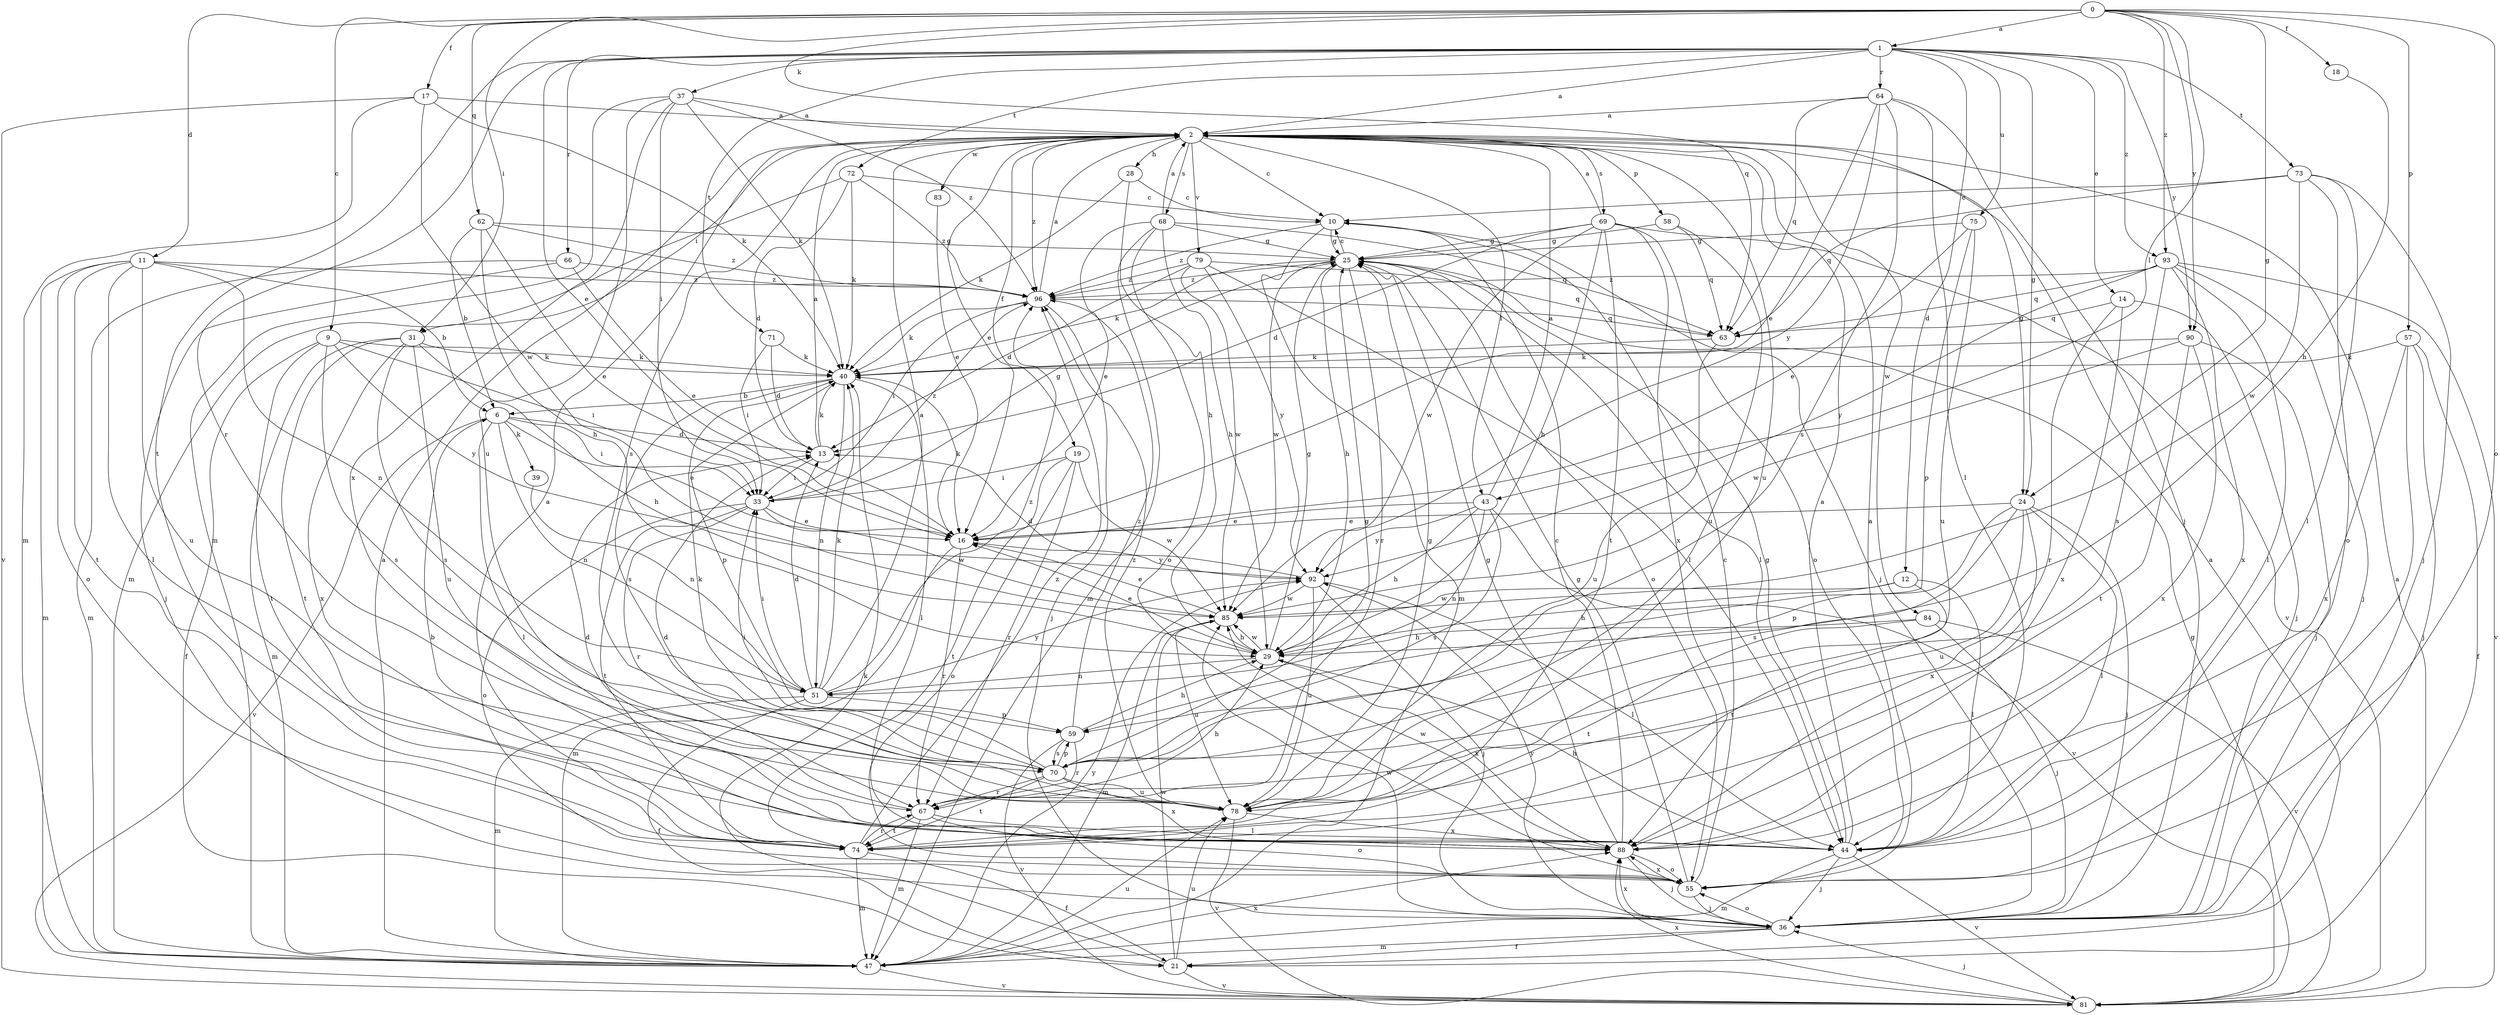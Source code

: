 strict digraph  {
0;
1;
2;
6;
9;
10;
11;
12;
13;
14;
16;
17;
18;
19;
21;
24;
25;
28;
29;
31;
33;
36;
37;
39;
40;
43;
44;
47;
51;
55;
57;
58;
59;
62;
63;
64;
66;
67;
68;
69;
70;
71;
72;
73;
74;
75;
78;
79;
81;
83;
84;
85;
88;
90;
92;
93;
96;
0 -> 1  [label=a];
0 -> 9  [label=c];
0 -> 11  [label=d];
0 -> 17  [label=f];
0 -> 18  [label=f];
0 -> 24  [label=g];
0 -> 31  [label=i];
0 -> 43  [label=l];
0 -> 55  [label=o];
0 -> 57  [label=p];
0 -> 62  [label=q];
0 -> 63  [label=q];
0 -> 90  [label=y];
0 -> 93  [label=z];
1 -> 2  [label=a];
1 -> 12  [label=d];
1 -> 14  [label=e];
1 -> 16  [label=e];
1 -> 24  [label=g];
1 -> 37  [label=k];
1 -> 64  [label=r];
1 -> 66  [label=r];
1 -> 67  [label=r];
1 -> 71  [label=t];
1 -> 72  [label=t];
1 -> 73  [label=t];
1 -> 74  [label=t];
1 -> 75  [label=u];
1 -> 90  [label=y];
1 -> 93  [label=z];
2 -> 10  [label=c];
2 -> 16  [label=e];
2 -> 19  [label=f];
2 -> 24  [label=g];
2 -> 28  [label=h];
2 -> 31  [label=i];
2 -> 43  [label=l];
2 -> 58  [label=p];
2 -> 68  [label=s];
2 -> 69  [label=s];
2 -> 70  [label=s];
2 -> 78  [label=u];
2 -> 79  [label=v];
2 -> 83  [label=w];
2 -> 84  [label=w];
2 -> 96  [label=z];
6 -> 13  [label=d];
6 -> 16  [label=e];
6 -> 33  [label=i];
6 -> 39  [label=k];
6 -> 44  [label=l];
6 -> 51  [label=n];
6 -> 81  [label=v];
9 -> 21  [label=f];
9 -> 33  [label=i];
9 -> 40  [label=k];
9 -> 70  [label=s];
9 -> 74  [label=t];
9 -> 92  [label=y];
10 -> 25  [label=g];
10 -> 36  [label=j];
10 -> 47  [label=m];
10 -> 96  [label=z];
11 -> 6  [label=b];
11 -> 44  [label=l];
11 -> 47  [label=m];
11 -> 51  [label=n];
11 -> 55  [label=o];
11 -> 74  [label=t];
11 -> 78  [label=u];
11 -> 96  [label=z];
12 -> 29  [label=h];
12 -> 44  [label=l];
12 -> 74  [label=t];
12 -> 85  [label=w];
13 -> 2  [label=a];
13 -> 33  [label=i];
13 -> 40  [label=k];
14 -> 36  [label=j];
14 -> 63  [label=q];
14 -> 67  [label=r];
14 -> 88  [label=x];
16 -> 40  [label=k];
16 -> 47  [label=m];
16 -> 67  [label=r];
16 -> 92  [label=y];
17 -> 2  [label=a];
17 -> 40  [label=k];
17 -> 47  [label=m];
17 -> 81  [label=v];
17 -> 85  [label=w];
18 -> 29  [label=h];
19 -> 33  [label=i];
19 -> 55  [label=o];
19 -> 67  [label=r];
19 -> 74  [label=t];
19 -> 85  [label=w];
21 -> 2  [label=a];
21 -> 40  [label=k];
21 -> 78  [label=u];
21 -> 81  [label=v];
21 -> 85  [label=w];
24 -> 16  [label=e];
24 -> 36  [label=j];
24 -> 44  [label=l];
24 -> 59  [label=p];
24 -> 70  [label=s];
24 -> 78  [label=u];
24 -> 88  [label=x];
25 -> 10  [label=c];
25 -> 29  [label=h];
25 -> 40  [label=k];
25 -> 44  [label=l];
25 -> 55  [label=o];
25 -> 67  [label=r];
25 -> 85  [label=w];
25 -> 96  [label=z];
28 -> 10  [label=c];
28 -> 29  [label=h];
28 -> 40  [label=k];
29 -> 16  [label=e];
29 -> 25  [label=g];
29 -> 51  [label=n];
29 -> 85  [label=w];
29 -> 88  [label=x];
31 -> 29  [label=h];
31 -> 40  [label=k];
31 -> 47  [label=m];
31 -> 70  [label=s];
31 -> 74  [label=t];
31 -> 78  [label=u];
31 -> 88  [label=x];
33 -> 16  [label=e];
33 -> 25  [label=g];
33 -> 55  [label=o];
33 -> 67  [label=r];
33 -> 74  [label=t];
33 -> 85  [label=w];
33 -> 96  [label=z];
36 -> 21  [label=f];
36 -> 47  [label=m];
36 -> 55  [label=o];
36 -> 85  [label=w];
36 -> 88  [label=x];
36 -> 92  [label=y];
37 -> 2  [label=a];
37 -> 33  [label=i];
37 -> 40  [label=k];
37 -> 47  [label=m];
37 -> 78  [label=u];
37 -> 88  [label=x];
37 -> 96  [label=z];
39 -> 51  [label=n];
40 -> 6  [label=b];
40 -> 44  [label=l];
40 -> 51  [label=n];
40 -> 59  [label=p];
40 -> 70  [label=s];
43 -> 2  [label=a];
43 -> 16  [label=e];
43 -> 29  [label=h];
43 -> 51  [label=n];
43 -> 70  [label=s];
43 -> 81  [label=v];
43 -> 92  [label=y];
44 -> 2  [label=a];
44 -> 25  [label=g];
44 -> 29  [label=h];
44 -> 36  [label=j];
44 -> 47  [label=m];
44 -> 81  [label=v];
47 -> 2  [label=a];
47 -> 78  [label=u];
47 -> 81  [label=v];
47 -> 88  [label=x];
47 -> 92  [label=y];
51 -> 2  [label=a];
51 -> 13  [label=d];
51 -> 21  [label=f];
51 -> 33  [label=i];
51 -> 40  [label=k];
51 -> 47  [label=m];
51 -> 59  [label=p];
51 -> 92  [label=y];
51 -> 96  [label=z];
55 -> 2  [label=a];
55 -> 10  [label=c];
55 -> 25  [label=g];
55 -> 36  [label=j];
55 -> 88  [label=x];
57 -> 21  [label=f];
57 -> 36  [label=j];
57 -> 40  [label=k];
57 -> 44  [label=l];
57 -> 88  [label=x];
58 -> 25  [label=g];
58 -> 63  [label=q];
58 -> 78  [label=u];
59 -> 29  [label=h];
59 -> 67  [label=r];
59 -> 70  [label=s];
59 -> 81  [label=v];
59 -> 96  [label=z];
62 -> 6  [label=b];
62 -> 16  [label=e];
62 -> 25  [label=g];
62 -> 29  [label=h];
62 -> 96  [label=z];
63 -> 40  [label=k];
63 -> 78  [label=u];
64 -> 2  [label=a];
64 -> 16  [label=e];
64 -> 36  [label=j];
64 -> 44  [label=l];
64 -> 63  [label=q];
64 -> 70  [label=s];
64 -> 92  [label=y];
66 -> 16  [label=e];
66 -> 36  [label=j];
66 -> 47  [label=m];
66 -> 96  [label=z];
67 -> 13  [label=d];
67 -> 29  [label=h];
67 -> 44  [label=l];
67 -> 47  [label=m];
67 -> 55  [label=o];
67 -> 74  [label=t];
68 -> 2  [label=a];
68 -> 16  [label=e];
68 -> 25  [label=g];
68 -> 29  [label=h];
68 -> 47  [label=m];
68 -> 55  [label=o];
68 -> 63  [label=q];
69 -> 2  [label=a];
69 -> 13  [label=d];
69 -> 25  [label=g];
69 -> 29  [label=h];
69 -> 55  [label=o];
69 -> 74  [label=t];
69 -> 81  [label=v];
69 -> 85  [label=w];
69 -> 88  [label=x];
70 -> 25  [label=g];
70 -> 33  [label=i];
70 -> 40  [label=k];
70 -> 59  [label=p];
70 -> 67  [label=r];
70 -> 74  [label=t];
70 -> 78  [label=u];
70 -> 88  [label=x];
71 -> 13  [label=d];
71 -> 33  [label=i];
71 -> 40  [label=k];
72 -> 10  [label=c];
72 -> 13  [label=d];
72 -> 40  [label=k];
72 -> 47  [label=m];
72 -> 96  [label=z];
73 -> 10  [label=c];
73 -> 36  [label=j];
73 -> 44  [label=l];
73 -> 55  [label=o];
73 -> 63  [label=q];
73 -> 85  [label=w];
74 -> 2  [label=a];
74 -> 21  [label=f];
74 -> 47  [label=m];
74 -> 67  [label=r];
74 -> 96  [label=z];
75 -> 16  [label=e];
75 -> 25  [label=g];
75 -> 59  [label=p];
75 -> 78  [label=u];
78 -> 13  [label=d];
78 -> 25  [label=g];
78 -> 81  [label=v];
78 -> 88  [label=x];
78 -> 96  [label=z];
79 -> 13  [label=d];
79 -> 44  [label=l];
79 -> 63  [label=q];
79 -> 85  [label=w];
79 -> 92  [label=y];
79 -> 96  [label=z];
81 -> 2  [label=a];
81 -> 25  [label=g];
81 -> 36  [label=j];
81 -> 88  [label=x];
83 -> 16  [label=e];
84 -> 29  [label=h];
84 -> 36  [label=j];
84 -> 74  [label=t];
84 -> 81  [label=v];
85 -> 16  [label=e];
85 -> 29  [label=h];
85 -> 47  [label=m];
85 -> 78  [label=u];
88 -> 6  [label=b];
88 -> 10  [label=c];
88 -> 25  [label=g];
88 -> 36  [label=j];
88 -> 55  [label=o];
88 -> 85  [label=w];
90 -> 36  [label=j];
90 -> 40  [label=k];
90 -> 74  [label=t];
90 -> 85  [label=w];
90 -> 88  [label=x];
92 -> 13  [label=d];
92 -> 36  [label=j];
92 -> 44  [label=l];
92 -> 78  [label=u];
92 -> 85  [label=w];
93 -> 36  [label=j];
93 -> 44  [label=l];
93 -> 63  [label=q];
93 -> 70  [label=s];
93 -> 81  [label=v];
93 -> 88  [label=x];
93 -> 92  [label=y];
93 -> 96  [label=z];
96 -> 2  [label=a];
96 -> 33  [label=i];
96 -> 36  [label=j];
96 -> 40  [label=k];
96 -> 63  [label=q];
}
